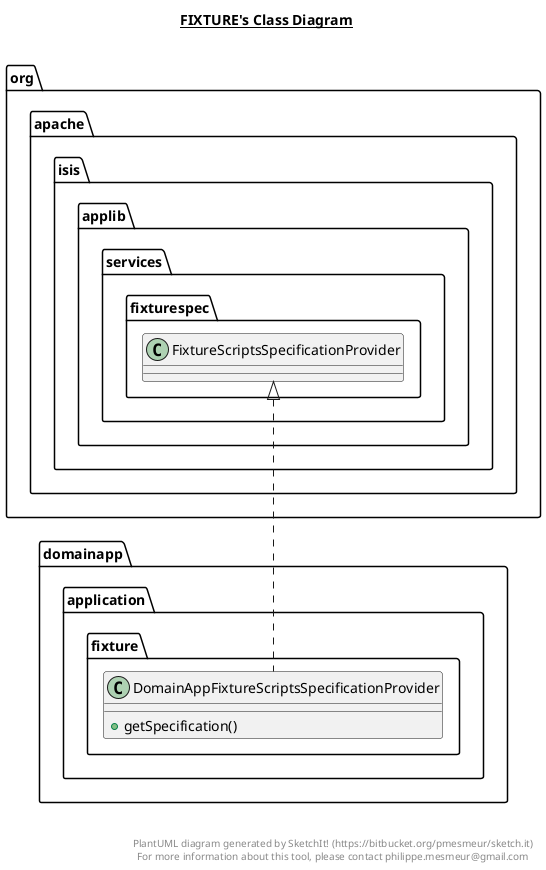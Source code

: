 @startuml

title __FIXTURE's Class Diagram__\n

  namespace domainapp.application {
    namespace fixture {
      class domainapp.application.fixture.DomainAppFixtureScriptsSpecificationProvider {
          + getSpecification()
      }
    }
  }
  

  domainapp.application.fixture.DomainAppFixtureScriptsSpecificationProvider .up.|> org.apache.isis.applib.services.fixturespec.FixtureScriptsSpecificationProvider


right footer


PlantUML diagram generated by SketchIt! (https://bitbucket.org/pmesmeur/sketch.it)
For more information about this tool, please contact philippe.mesmeur@gmail.com
endfooter

@enduml
